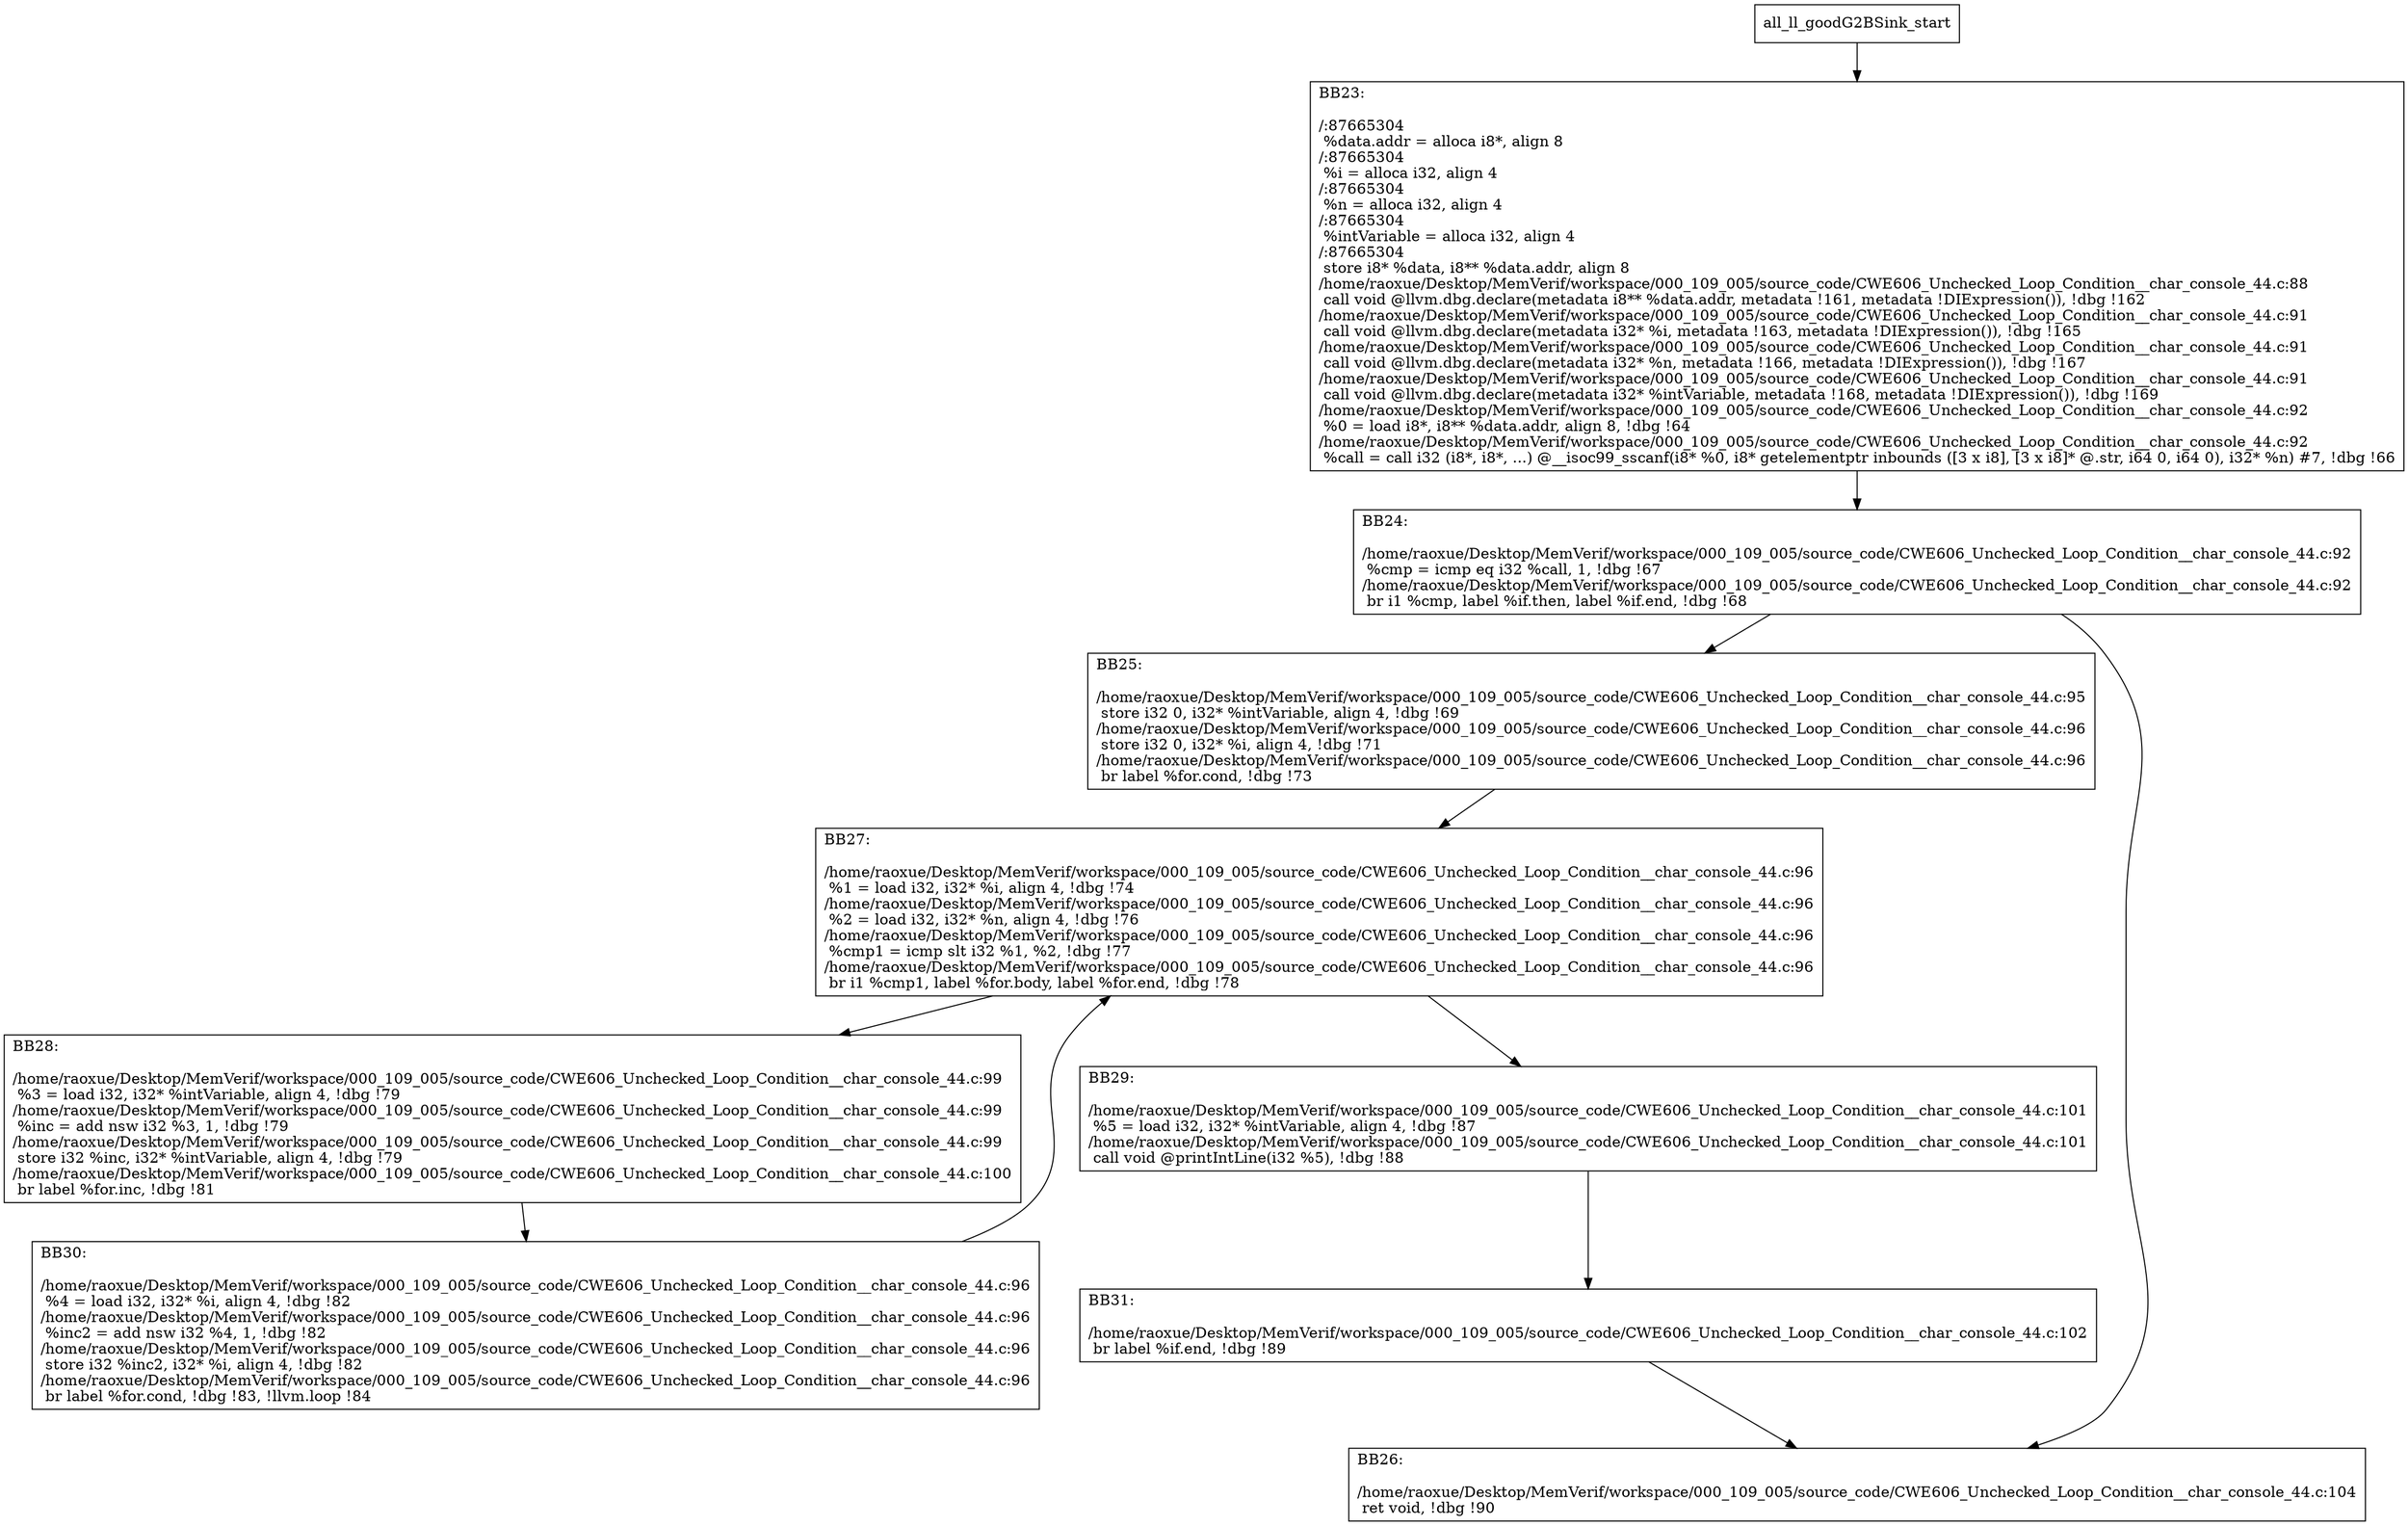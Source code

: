 digraph "CFG for'all_ll_goodG2BSink' function" {
	BBall_ll_goodG2BSink_start[shape=record,label="{all_ll_goodG2BSink_start}"];
	BBall_ll_goodG2BSink_start-> all_ll_goodG2BSinkBB23;
	all_ll_goodG2BSinkBB23 [shape=record, label="{BB23:\l\l/:87665304\l
  %data.addr = alloca i8*, align 8\l
/:87665304\l
  %i = alloca i32, align 4\l
/:87665304\l
  %n = alloca i32, align 4\l
/:87665304\l
  %intVariable = alloca i32, align 4\l
/:87665304\l
  store i8* %data, i8** %data.addr, align 8\l
/home/raoxue/Desktop/MemVerif/workspace/000_109_005/source_code/CWE606_Unchecked_Loop_Condition__char_console_44.c:88\l
  call void @llvm.dbg.declare(metadata i8** %data.addr, metadata !161, metadata !DIExpression()), !dbg !162\l
/home/raoxue/Desktop/MemVerif/workspace/000_109_005/source_code/CWE606_Unchecked_Loop_Condition__char_console_44.c:91\l
  call void @llvm.dbg.declare(metadata i32* %i, metadata !163, metadata !DIExpression()), !dbg !165\l
/home/raoxue/Desktop/MemVerif/workspace/000_109_005/source_code/CWE606_Unchecked_Loop_Condition__char_console_44.c:91\l
  call void @llvm.dbg.declare(metadata i32* %n, metadata !166, metadata !DIExpression()), !dbg !167\l
/home/raoxue/Desktop/MemVerif/workspace/000_109_005/source_code/CWE606_Unchecked_Loop_Condition__char_console_44.c:91\l
  call void @llvm.dbg.declare(metadata i32* %intVariable, metadata !168, metadata !DIExpression()), !dbg !169\l
/home/raoxue/Desktop/MemVerif/workspace/000_109_005/source_code/CWE606_Unchecked_Loop_Condition__char_console_44.c:92\l
  %0 = load i8*, i8** %data.addr, align 8, !dbg !64\l
/home/raoxue/Desktop/MemVerif/workspace/000_109_005/source_code/CWE606_Unchecked_Loop_Condition__char_console_44.c:92\l
  %call = call i32 (i8*, i8*, ...) @__isoc99_sscanf(i8* %0, i8* getelementptr inbounds ([3 x i8], [3 x i8]* @.str, i64 0, i64 0), i32* %n) #7, !dbg !66\l
}"];
	all_ll_goodG2BSinkBB23-> all_ll_goodG2BSinkBB24;
	all_ll_goodG2BSinkBB24 [shape=record, label="{BB24:\l\l/home/raoxue/Desktop/MemVerif/workspace/000_109_005/source_code/CWE606_Unchecked_Loop_Condition__char_console_44.c:92\l
  %cmp = icmp eq i32 %call, 1, !dbg !67\l
/home/raoxue/Desktop/MemVerif/workspace/000_109_005/source_code/CWE606_Unchecked_Loop_Condition__char_console_44.c:92\l
  br i1 %cmp, label %if.then, label %if.end, !dbg !68\l
}"];
	all_ll_goodG2BSinkBB24-> all_ll_goodG2BSinkBB25;
	all_ll_goodG2BSinkBB24-> all_ll_goodG2BSinkBB26;
	all_ll_goodG2BSinkBB25 [shape=record, label="{BB25:\l\l/home/raoxue/Desktop/MemVerif/workspace/000_109_005/source_code/CWE606_Unchecked_Loop_Condition__char_console_44.c:95\l
  store i32 0, i32* %intVariable, align 4, !dbg !69\l
/home/raoxue/Desktop/MemVerif/workspace/000_109_005/source_code/CWE606_Unchecked_Loop_Condition__char_console_44.c:96\l
  store i32 0, i32* %i, align 4, !dbg !71\l
/home/raoxue/Desktop/MemVerif/workspace/000_109_005/source_code/CWE606_Unchecked_Loop_Condition__char_console_44.c:96\l
  br label %for.cond, !dbg !73\l
}"];
	all_ll_goodG2BSinkBB25-> all_ll_goodG2BSinkBB27;
	all_ll_goodG2BSinkBB27 [shape=record, label="{BB27:\l\l/home/raoxue/Desktop/MemVerif/workspace/000_109_005/source_code/CWE606_Unchecked_Loop_Condition__char_console_44.c:96\l
  %1 = load i32, i32* %i, align 4, !dbg !74\l
/home/raoxue/Desktop/MemVerif/workspace/000_109_005/source_code/CWE606_Unchecked_Loop_Condition__char_console_44.c:96\l
  %2 = load i32, i32* %n, align 4, !dbg !76\l
/home/raoxue/Desktop/MemVerif/workspace/000_109_005/source_code/CWE606_Unchecked_Loop_Condition__char_console_44.c:96\l
  %cmp1 = icmp slt i32 %1, %2, !dbg !77\l
/home/raoxue/Desktop/MemVerif/workspace/000_109_005/source_code/CWE606_Unchecked_Loop_Condition__char_console_44.c:96\l
  br i1 %cmp1, label %for.body, label %for.end, !dbg !78\l
}"];
	all_ll_goodG2BSinkBB27-> all_ll_goodG2BSinkBB28;
	all_ll_goodG2BSinkBB27-> all_ll_goodG2BSinkBB29;
	all_ll_goodG2BSinkBB28 [shape=record, label="{BB28:\l\l/home/raoxue/Desktop/MemVerif/workspace/000_109_005/source_code/CWE606_Unchecked_Loop_Condition__char_console_44.c:99\l
  %3 = load i32, i32* %intVariable, align 4, !dbg !79\l
/home/raoxue/Desktop/MemVerif/workspace/000_109_005/source_code/CWE606_Unchecked_Loop_Condition__char_console_44.c:99\l
  %inc = add nsw i32 %3, 1, !dbg !79\l
/home/raoxue/Desktop/MemVerif/workspace/000_109_005/source_code/CWE606_Unchecked_Loop_Condition__char_console_44.c:99\l
  store i32 %inc, i32* %intVariable, align 4, !dbg !79\l
/home/raoxue/Desktop/MemVerif/workspace/000_109_005/source_code/CWE606_Unchecked_Loop_Condition__char_console_44.c:100\l
  br label %for.inc, !dbg !81\l
}"];
	all_ll_goodG2BSinkBB28-> all_ll_goodG2BSinkBB30;
	all_ll_goodG2BSinkBB30 [shape=record, label="{BB30:\l\l/home/raoxue/Desktop/MemVerif/workspace/000_109_005/source_code/CWE606_Unchecked_Loop_Condition__char_console_44.c:96\l
  %4 = load i32, i32* %i, align 4, !dbg !82\l
/home/raoxue/Desktop/MemVerif/workspace/000_109_005/source_code/CWE606_Unchecked_Loop_Condition__char_console_44.c:96\l
  %inc2 = add nsw i32 %4, 1, !dbg !82\l
/home/raoxue/Desktop/MemVerif/workspace/000_109_005/source_code/CWE606_Unchecked_Loop_Condition__char_console_44.c:96\l
  store i32 %inc2, i32* %i, align 4, !dbg !82\l
/home/raoxue/Desktop/MemVerif/workspace/000_109_005/source_code/CWE606_Unchecked_Loop_Condition__char_console_44.c:96\l
  br label %for.cond, !dbg !83, !llvm.loop !84\l
}"];
	all_ll_goodG2BSinkBB30-> all_ll_goodG2BSinkBB27;
	all_ll_goodG2BSinkBB29 [shape=record, label="{BB29:\l\l/home/raoxue/Desktop/MemVerif/workspace/000_109_005/source_code/CWE606_Unchecked_Loop_Condition__char_console_44.c:101\l
  %5 = load i32, i32* %intVariable, align 4, !dbg !87\l
/home/raoxue/Desktop/MemVerif/workspace/000_109_005/source_code/CWE606_Unchecked_Loop_Condition__char_console_44.c:101\l
  call void @printIntLine(i32 %5), !dbg !88\l
}"];
	all_ll_goodG2BSinkBB29-> all_ll_goodG2BSinkBB31;
	all_ll_goodG2BSinkBB31 [shape=record, label="{BB31:\l\l/home/raoxue/Desktop/MemVerif/workspace/000_109_005/source_code/CWE606_Unchecked_Loop_Condition__char_console_44.c:102\l
  br label %if.end, !dbg !89\l
}"];
	all_ll_goodG2BSinkBB31-> all_ll_goodG2BSinkBB26;
	all_ll_goodG2BSinkBB26 [shape=record, label="{BB26:\l\l/home/raoxue/Desktop/MemVerif/workspace/000_109_005/source_code/CWE606_Unchecked_Loop_Condition__char_console_44.c:104\l
  ret void, !dbg !90\l
}"];
}

